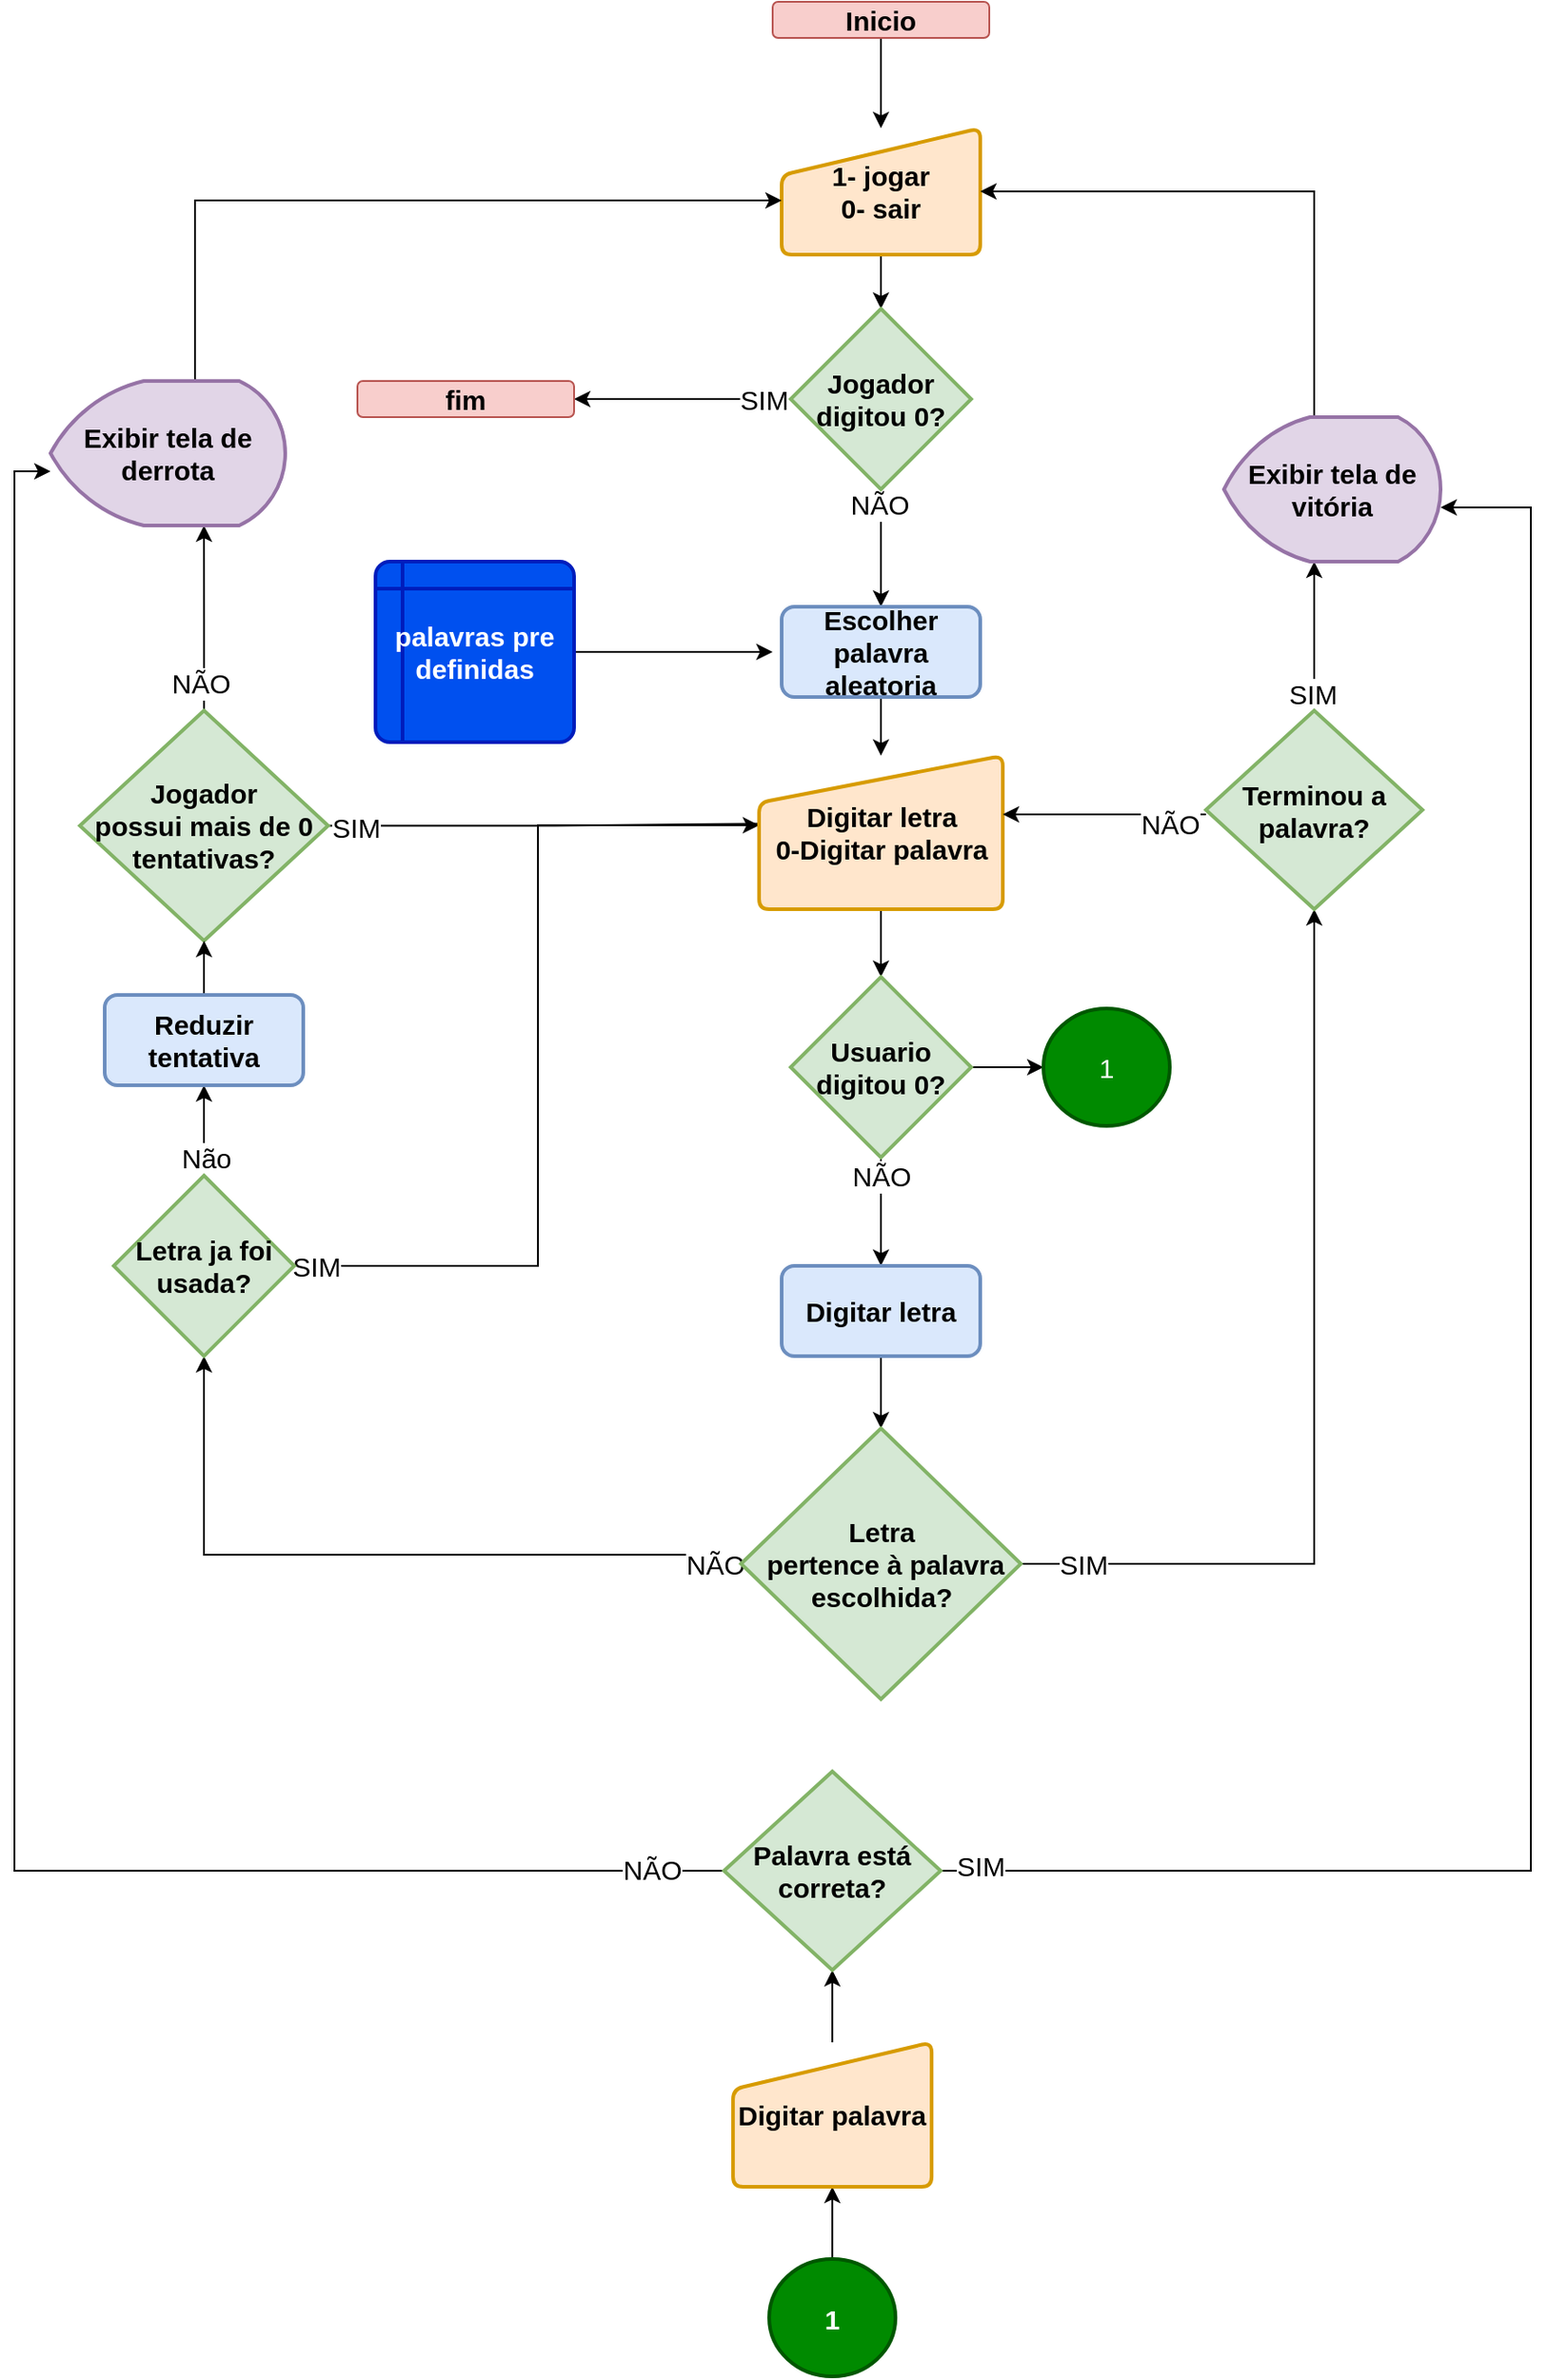 <mxfile compressed="false" version="14.5.1" type="device">
  <diagram id="RN5k4xEkYZH77CK2k7xw" name="Página-1">
    <mxGraphModel dx="2500" dy="967" grid="1" gridSize="10" guides="1" tooltips="1" connect="1" arrows="1" fold="1" page="1" pageScale="1" pageWidth="827" pageHeight="1169" math="0" shadow="0">
      <root>
        <mxCell id="0" />
        <mxCell id="1" parent="0" />
        <mxCell id="deYtAti1Eed8g20W9q_4-53" style="edgeStyle=orthogonalEdgeStyle;rounded=0;orthogonalLoop=1;jettySize=auto;html=1;fontSize=15;" edge="1" parent="1" source="deYtAti1Eed8g20W9q_4-1" target="deYtAti1Eed8g20W9q_4-2">
          <mxGeometry relative="1" as="geometry" />
        </mxCell>
        <mxCell id="deYtAti1Eed8g20W9q_4-1" value="&lt;b style=&quot;font-size: 15px;&quot;&gt;Inicio&lt;/b&gt;" style="rounded=1;whiteSpace=wrap;html=1;fillColor=#f8cecc;strokeColor=#b85450;fontSize=15;" vertex="1" parent="1">
          <mxGeometry x="320" width="120" height="20" as="geometry" />
        </mxCell>
        <mxCell id="deYtAti1Eed8g20W9q_4-56" style="edgeStyle=orthogonalEdgeStyle;rounded=0;orthogonalLoop=1;jettySize=auto;html=1;entryX=0.5;entryY=0;entryDx=0;entryDy=0;entryPerimeter=0;fontSize=15;" edge="1" parent="1" source="deYtAti1Eed8g20W9q_4-2" target="deYtAti1Eed8g20W9q_4-3">
          <mxGeometry relative="1" as="geometry" />
        </mxCell>
        <mxCell id="deYtAti1Eed8g20W9q_4-2" value="&lt;b style=&quot;font-size: 15px;&quot;&gt;1- jogar&lt;br style=&quot;font-size: 15px;&quot;&gt;0- sair&lt;/b&gt;" style="html=1;strokeWidth=2;shape=manualInput;whiteSpace=wrap;rounded=1;size=26;arcSize=11;fillColor=#ffe6cc;strokeColor=#d79b00;fontSize=15;" vertex="1" parent="1">
          <mxGeometry x="325" y="70" width="110" height="70" as="geometry" />
        </mxCell>
        <mxCell id="deYtAti1Eed8g20W9q_4-6" style="edgeStyle=orthogonalEdgeStyle;rounded=0;orthogonalLoop=1;jettySize=auto;html=1;entryX=0.5;entryY=0;entryDx=0;entryDy=0;fontSize=15;" edge="1" parent="1" source="deYtAti1Eed8g20W9q_4-3" target="deYtAti1Eed8g20W9q_4-10">
          <mxGeometry relative="1" as="geometry">
            <mxPoint x="380" y="330" as="targetPoint" />
            <Array as="points" />
          </mxGeometry>
        </mxCell>
        <mxCell id="deYtAti1Eed8g20W9q_4-7" value="NÃO" style="edgeLabel;html=1;align=center;verticalAlign=middle;resizable=0;points=[];fontSize=15;" vertex="1" connectable="0" parent="deYtAti1Eed8g20W9q_4-6">
          <mxGeometry x="-0.756" y="-1" relative="1" as="geometry">
            <mxPoint as="offset" />
          </mxGeometry>
        </mxCell>
        <mxCell id="deYtAti1Eed8g20W9q_4-67" style="edgeStyle=orthogonalEdgeStyle;rounded=0;orthogonalLoop=1;jettySize=auto;html=1;fontSize=15;" edge="1" parent="1" source="deYtAti1Eed8g20W9q_4-3">
          <mxGeometry relative="1" as="geometry">
            <mxPoint x="210" y="220" as="targetPoint" />
          </mxGeometry>
        </mxCell>
        <mxCell id="deYtAti1Eed8g20W9q_4-68" value="SIM" style="edgeLabel;html=1;align=center;verticalAlign=middle;resizable=0;points=[];fontSize=15;" vertex="1" connectable="0" parent="deYtAti1Eed8g20W9q_4-67">
          <mxGeometry x="-0.931" y="3" relative="1" as="geometry">
            <mxPoint x="-11" y="-3" as="offset" />
          </mxGeometry>
        </mxCell>
        <mxCell id="deYtAti1Eed8g20W9q_4-3" value="&lt;b style=&quot;font-size: 15px;&quot;&gt;Jogador digitou 0?&lt;/b&gt;" style="strokeWidth=2;html=1;shape=mxgraph.flowchart.decision;whiteSpace=wrap;fillColor=#d5e8d4;strokeColor=#82b366;fontSize=15;" vertex="1" parent="1">
          <mxGeometry x="330" y="170" width="100" height="100" as="geometry" />
        </mxCell>
        <mxCell id="deYtAti1Eed8g20W9q_4-9" style="edgeStyle=orthogonalEdgeStyle;rounded=0;orthogonalLoop=1;jettySize=auto;html=1;fontSize=15;" edge="1" parent="1" source="deYtAti1Eed8g20W9q_4-8">
          <mxGeometry relative="1" as="geometry">
            <mxPoint x="320" y="360" as="targetPoint" />
          </mxGeometry>
        </mxCell>
        <mxCell id="deYtAti1Eed8g20W9q_4-8" value="&lt;b style=&quot;font-size: 15px;&quot;&gt;palavras pre definidas&lt;/b&gt;" style="shape=internalStorage;whiteSpace=wrap;html=1;dx=15;dy=15;rounded=1;arcSize=8;strokeWidth=2;fillColor=#0050ef;strokeColor=#001DBC;fontColor=#ffffff;fontSize=15;" vertex="1" parent="1">
          <mxGeometry x="100" y="310" width="110" height="100" as="geometry" />
        </mxCell>
        <mxCell id="deYtAti1Eed8g20W9q_4-36" style="edgeStyle=orthogonalEdgeStyle;rounded=0;orthogonalLoop=1;jettySize=auto;html=1;fontSize=15;" edge="1" parent="1" source="deYtAti1Eed8g20W9q_4-10" target="deYtAti1Eed8g20W9q_4-37">
          <mxGeometry relative="1" as="geometry">
            <mxPoint x="380" y="410" as="targetPoint" />
          </mxGeometry>
        </mxCell>
        <mxCell id="deYtAti1Eed8g20W9q_4-10" value="&lt;b style=&quot;font-size: 15px;&quot;&gt;Escolher palavra aleatoria&lt;/b&gt;" style="rounded=1;whiteSpace=wrap;html=1;absoluteArcSize=1;arcSize=14;strokeWidth=2;fillColor=#dae8fc;strokeColor=#6c8ebf;fontSize=15;" vertex="1" parent="1">
          <mxGeometry x="325" y="335" width="110" height="50" as="geometry" />
        </mxCell>
        <mxCell id="deYtAti1Eed8g20W9q_4-12" style="edgeStyle=orthogonalEdgeStyle;rounded=0;orthogonalLoop=1;jettySize=auto;html=1;fontSize=15;" edge="1" parent="1">
          <mxGeometry relative="1" as="geometry">
            <mxPoint x="380" y="540" as="targetPoint" />
            <mxPoint x="380" y="480" as="sourcePoint" />
          </mxGeometry>
        </mxCell>
        <mxCell id="deYtAti1Eed8g20W9q_4-14" style="edgeStyle=orthogonalEdgeStyle;rounded=0;orthogonalLoop=1;jettySize=auto;html=1;entryX=0.5;entryY=0;entryDx=0;entryDy=0;fontSize=15;" edge="1" parent="1" source="deYtAti1Eed8g20W9q_4-13" target="deYtAti1Eed8g20W9q_4-15">
          <mxGeometry relative="1" as="geometry">
            <mxPoint x="380" y="680" as="targetPoint" />
          </mxGeometry>
        </mxCell>
        <mxCell id="deYtAti1Eed8g20W9q_4-39" style="edgeStyle=orthogonalEdgeStyle;rounded=0;orthogonalLoop=1;jettySize=auto;html=1;fontSize=15;" edge="1" parent="1" source="deYtAti1Eed8g20W9q_4-13">
          <mxGeometry relative="1" as="geometry">
            <mxPoint x="470" y="590" as="targetPoint" />
          </mxGeometry>
        </mxCell>
        <mxCell id="deYtAti1Eed8g20W9q_4-13" value="&lt;b style=&quot;font-size: 15px;&quot;&gt;Usuario &lt;br style=&quot;font-size: 15px;&quot;&gt;digitou 0?&lt;/b&gt;" style="strokeWidth=2;html=1;shape=mxgraph.flowchart.decision;whiteSpace=wrap;fillColor=#d5e8d4;strokeColor=#82b366;fontSize=15;" vertex="1" parent="1">
          <mxGeometry x="330" y="540" width="100" height="100" as="geometry" />
        </mxCell>
        <mxCell id="deYtAti1Eed8g20W9q_4-19" style="edgeStyle=orthogonalEdgeStyle;rounded=0;orthogonalLoop=1;jettySize=auto;html=1;entryX=0.5;entryY=0;entryDx=0;entryDy=0;entryPerimeter=0;fontSize=15;" edge="1" parent="1" source="deYtAti1Eed8g20W9q_4-15" target="deYtAti1Eed8g20W9q_4-18">
          <mxGeometry relative="1" as="geometry" />
        </mxCell>
        <mxCell id="deYtAti1Eed8g20W9q_4-15" value="&lt;b style=&quot;font-size: 15px;&quot;&gt;Digitar letra&lt;/b&gt;" style="rounded=1;whiteSpace=wrap;html=1;absoluteArcSize=1;arcSize=14;strokeWidth=2;fillColor=#dae8fc;strokeColor=#6c8ebf;fontSize=15;" vertex="1" parent="1">
          <mxGeometry x="325" y="700" width="110" height="50" as="geometry" />
        </mxCell>
        <mxCell id="deYtAti1Eed8g20W9q_4-17" value="NÃO" style="edgeLabel;html=1;align=center;verticalAlign=middle;resizable=0;points=[];fontSize=15;" vertex="1" connectable="0" parent="1">
          <mxGeometry x="380" y="650" as="geometry" />
        </mxCell>
        <mxCell id="deYtAti1Eed8g20W9q_4-25" style="edgeStyle=orthogonalEdgeStyle;rounded=0;orthogonalLoop=1;jettySize=auto;html=1;entryX=0.5;entryY=1;entryDx=0;entryDy=0;entryPerimeter=0;fontSize=15;" edge="1" parent="1" source="deYtAti1Eed8g20W9q_4-18" target="deYtAti1Eed8g20W9q_4-27">
          <mxGeometry relative="1" as="geometry">
            <mxPoint x="15" y="750" as="targetPoint" />
            <Array as="points">
              <mxPoint x="5" y="860" />
            </Array>
          </mxGeometry>
        </mxCell>
        <mxCell id="deYtAti1Eed8g20W9q_4-26" value="NÃO" style="edgeLabel;html=1;align=center;verticalAlign=middle;resizable=0;points=[];fontSize=15;" vertex="1" connectable="0" parent="deYtAti1Eed8g20W9q_4-25">
          <mxGeometry x="-0.93" y="5" relative="1" as="geometry">
            <mxPoint as="offset" />
          </mxGeometry>
        </mxCell>
        <mxCell id="deYtAti1Eed8g20W9q_4-44" style="edgeStyle=orthogonalEdgeStyle;rounded=0;orthogonalLoop=1;jettySize=auto;html=1;fontSize=15;" edge="1" parent="1" source="deYtAti1Eed8g20W9q_4-18" target="deYtAti1Eed8g20W9q_4-46">
          <mxGeometry relative="1" as="geometry">
            <mxPoint x="610" y="860" as="targetPoint" />
          </mxGeometry>
        </mxCell>
        <mxCell id="deYtAti1Eed8g20W9q_4-45" value="SIM" style="edgeLabel;html=1;align=center;verticalAlign=middle;resizable=0;points=[];fontSize=15;" vertex="1" connectable="0" parent="deYtAti1Eed8g20W9q_4-44">
          <mxGeometry x="-0.704" y="2" relative="1" as="geometry">
            <mxPoint x="-43" y="2" as="offset" />
          </mxGeometry>
        </mxCell>
        <mxCell id="deYtAti1Eed8g20W9q_4-18" value="&lt;b style=&quot;font-size: 15px&quot;&gt;Letra&lt;br&gt;&amp;nbsp;pertence à palavra &lt;br&gt;escolhida?&lt;/b&gt;" style="strokeWidth=2;html=1;shape=mxgraph.flowchart.decision;whiteSpace=wrap;fillColor=#d5e8d4;strokeColor=#82b366;fontSize=15;" vertex="1" parent="1">
          <mxGeometry x="302.5" y="790" width="155" height="150" as="geometry" />
        </mxCell>
        <mxCell id="deYtAti1Eed8g20W9q_4-24" style="edgeStyle=orthogonalEdgeStyle;rounded=0;orthogonalLoop=1;jettySize=auto;html=1;fontSize=15;" edge="1" parent="1">
          <mxGeometry relative="1" as="geometry">
            <mxPoint x="5" y="650" as="sourcePoint" />
            <mxPoint x="5" y="600" as="targetPoint" />
          </mxGeometry>
        </mxCell>
        <mxCell id="deYtAti1Eed8g20W9q_4-28" value="Não" style="edgeLabel;html=1;align=center;verticalAlign=middle;resizable=0;points=[];fontSize=15;" vertex="1" connectable="0" parent="deYtAti1Eed8g20W9q_4-24">
          <mxGeometry x="-0.743" y="-1" relative="1" as="geometry">
            <mxPoint y="-4" as="offset" />
          </mxGeometry>
        </mxCell>
        <mxCell id="deYtAti1Eed8g20W9q_4-31" style="edgeStyle=orthogonalEdgeStyle;rounded=0;orthogonalLoop=1;jettySize=auto;html=1;fontSize=15;" edge="1" parent="1" source="deYtAti1Eed8g20W9q_4-23">
          <mxGeometry relative="1" as="geometry">
            <mxPoint x="325" y="455" as="targetPoint" />
          </mxGeometry>
        </mxCell>
        <mxCell id="deYtAti1Eed8g20W9q_4-32" value="SIM" style="edgeLabel;html=1;align=center;verticalAlign=middle;resizable=0;points=[];fontSize=15;" vertex="1" connectable="0" parent="deYtAti1Eed8g20W9q_4-31">
          <mxGeometry x="-0.881" relative="1" as="geometry">
            <mxPoint as="offset" />
          </mxGeometry>
        </mxCell>
        <mxCell id="deYtAti1Eed8g20W9q_4-33" style="edgeStyle=orthogonalEdgeStyle;rounded=0;orthogonalLoop=1;jettySize=auto;html=1;fontSize=15;" edge="1" parent="1" source="deYtAti1Eed8g20W9q_4-23">
          <mxGeometry relative="1" as="geometry">
            <mxPoint x="5" y="290" as="targetPoint" />
          </mxGeometry>
        </mxCell>
        <mxCell id="deYtAti1Eed8g20W9q_4-34" value="NÃO" style="edgeLabel;html=1;align=center;verticalAlign=middle;resizable=0;points=[];fontSize=15;" vertex="1" connectable="0" parent="deYtAti1Eed8g20W9q_4-33">
          <mxGeometry x="-0.698" y="2" relative="1" as="geometry">
            <mxPoint as="offset" />
          </mxGeometry>
        </mxCell>
        <mxCell id="deYtAti1Eed8g20W9q_4-23" value="&lt;b style=&quot;font-size: 15px;&quot;&gt;Jogador &lt;br style=&quot;font-size: 15px;&quot;&gt;possui mais de 0 tentativas?&lt;/b&gt;" style="strokeWidth=2;html=1;shape=mxgraph.flowchart.decision;whiteSpace=wrap;fillColor=#d5e8d4;strokeColor=#82b366;fontSize=15;" vertex="1" parent="1">
          <mxGeometry x="-63.75" y="392.5" width="137.5" height="127.5" as="geometry" />
        </mxCell>
        <mxCell id="deYtAti1Eed8g20W9q_4-70" style="edgeStyle=orthogonalEdgeStyle;rounded=0;orthogonalLoop=1;jettySize=auto;html=1;fontSize=15;" edge="1" parent="1" source="deYtAti1Eed8g20W9q_4-27" target="deYtAti1Eed8g20W9q_4-37">
          <mxGeometry relative="1" as="geometry">
            <mxPoint x="240" y="470" as="targetPoint" />
            <Array as="points">
              <mxPoint x="190" y="700" />
              <mxPoint x="190" y="456" />
            </Array>
          </mxGeometry>
        </mxCell>
        <mxCell id="deYtAti1Eed8g20W9q_4-71" value="SIM" style="edgeLabel;html=1;align=center;verticalAlign=middle;resizable=0;points=[];fontSize=15;" vertex="1" connectable="0" parent="deYtAti1Eed8g20W9q_4-70">
          <mxGeometry x="-0.86" y="-2" relative="1" as="geometry">
            <mxPoint x="-23.5" y="-2" as="offset" />
          </mxGeometry>
        </mxCell>
        <mxCell id="deYtAti1Eed8g20W9q_4-27" value="&lt;b style=&quot;font-size: 15px;&quot;&gt;Letra ja foi usada?&lt;/b&gt;" style="strokeWidth=2;html=1;shape=mxgraph.flowchart.decision;whiteSpace=wrap;fillColor=#d5e8d4;strokeColor=#82b366;fontSize=15;" vertex="1" parent="1">
          <mxGeometry x="-45" y="650" width="100" height="100" as="geometry" />
        </mxCell>
        <mxCell id="deYtAti1Eed8g20W9q_4-30" style="edgeStyle=orthogonalEdgeStyle;rounded=0;orthogonalLoop=1;jettySize=auto;html=1;fontSize=15;" edge="1" parent="1" source="deYtAti1Eed8g20W9q_4-29" target="deYtAti1Eed8g20W9q_4-23">
          <mxGeometry relative="1" as="geometry" />
        </mxCell>
        <mxCell id="deYtAti1Eed8g20W9q_4-29" value="&lt;b style=&quot;font-size: 15px;&quot;&gt;Reduzir tentativa&lt;/b&gt;" style="rounded=1;whiteSpace=wrap;html=1;absoluteArcSize=1;arcSize=14;strokeWidth=2;fillColor=#dae8fc;strokeColor=#6c8ebf;fontSize=15;" vertex="1" parent="1">
          <mxGeometry x="-50" y="550" width="110" height="50" as="geometry" />
        </mxCell>
        <mxCell id="deYtAti1Eed8g20W9q_4-38" style="edgeStyle=orthogonalEdgeStyle;rounded=0;orthogonalLoop=1;jettySize=auto;html=1;fontSize=15;" edge="1" parent="1" source="deYtAti1Eed8g20W9q_4-35" target="deYtAti1Eed8g20W9q_4-2">
          <mxGeometry relative="1" as="geometry">
            <mxPoint x="280" y="110" as="targetPoint" />
            <Array as="points">
              <mxPoint y="110" />
            </Array>
          </mxGeometry>
        </mxCell>
        <mxCell id="deYtAti1Eed8g20W9q_4-35" value="&lt;b style=&quot;font-size: 15px;&quot;&gt;Exibir tela de derrota&lt;/b&gt;" style="strokeWidth=2;html=1;shape=mxgraph.flowchart.display;whiteSpace=wrap;fillColor=#e1d5e7;strokeColor=#9673a6;fontSize=15;" vertex="1" parent="1">
          <mxGeometry x="-80" y="210" width="130" height="80" as="geometry" />
        </mxCell>
        <mxCell id="deYtAti1Eed8g20W9q_4-37" value="&lt;b style=&quot;font-size: 15px;&quot;&gt;Digitar letra&lt;br style=&quot;font-size: 15px;&quot;&gt;0-Digitar palavra&lt;/b&gt;" style="html=1;strokeWidth=2;shape=manualInput;whiteSpace=wrap;rounded=1;size=26;arcSize=11;fillColor=#ffe6cc;strokeColor=#d79b00;fontSize=15;" vertex="1" parent="1">
          <mxGeometry x="312.5" y="417.5" width="135" height="85" as="geometry" />
        </mxCell>
        <mxCell id="deYtAti1Eed8g20W9q_4-43" value="&lt;span style=&quot;font-weight: normal; font-size: 15px;&quot;&gt;1&lt;/span&gt;" style="strokeWidth=2;html=1;shape=mxgraph.flowchart.start_2;whiteSpace=wrap;fillColor=#008a00;strokeColor=#005700;fontColor=#ffffff;fontStyle=1;fontSize=15;" vertex="1" parent="1">
          <mxGeometry x="470" y="557.5" width="70" height="65" as="geometry" />
        </mxCell>
        <mxCell id="deYtAti1Eed8g20W9q_4-47" style="edgeStyle=orthogonalEdgeStyle;rounded=0;orthogonalLoop=1;jettySize=auto;html=1;fontSize=15;" edge="1" parent="1" source="deYtAti1Eed8g20W9q_4-46" target="deYtAti1Eed8g20W9q_4-37">
          <mxGeometry relative="1" as="geometry">
            <Array as="points">
              <mxPoint x="480" y="450" />
              <mxPoint x="480" y="450" />
            </Array>
          </mxGeometry>
        </mxCell>
        <mxCell id="deYtAti1Eed8g20W9q_4-48" value="NÃO" style="edgeLabel;html=1;align=center;verticalAlign=middle;resizable=0;points=[];fontSize=15;" vertex="1" connectable="0" parent="deYtAti1Eed8g20W9q_4-47">
          <mxGeometry x="-0.324" y="3" relative="1" as="geometry">
            <mxPoint x="17.65" y="1.94" as="offset" />
          </mxGeometry>
        </mxCell>
        <mxCell id="deYtAti1Eed8g20W9q_4-49" style="edgeStyle=orthogonalEdgeStyle;rounded=0;orthogonalLoop=1;jettySize=auto;html=1;fontSize=15;" edge="1" parent="1" source="deYtAti1Eed8g20W9q_4-46">
          <mxGeometry relative="1" as="geometry">
            <mxPoint x="620" y="310" as="targetPoint" />
          </mxGeometry>
        </mxCell>
        <mxCell id="deYtAti1Eed8g20W9q_4-50" value="SIM" style="edgeLabel;html=1;align=center;verticalAlign=middle;resizable=0;points=[];fontSize=15;" vertex="1" connectable="0" parent="deYtAti1Eed8g20W9q_4-49">
          <mxGeometry x="-0.756" y="1" relative="1" as="geometry">
            <mxPoint as="offset" />
          </mxGeometry>
        </mxCell>
        <mxCell id="deYtAti1Eed8g20W9q_4-46" value="&lt;b style=&quot;font-size: 15px;&quot;&gt;Terminou a palavra?&lt;/b&gt;" style="strokeWidth=2;html=1;shape=mxgraph.flowchart.decision;whiteSpace=wrap;fillColor=#d5e8d4;strokeColor=#82b366;fontSize=15;" vertex="1" parent="1">
          <mxGeometry x="560" y="392.5" width="120" height="110" as="geometry" />
        </mxCell>
        <mxCell id="deYtAti1Eed8g20W9q_4-55" style="edgeStyle=orthogonalEdgeStyle;rounded=0;orthogonalLoop=1;jettySize=auto;html=1;entryX=1;entryY=0.5;entryDx=0;entryDy=0;fontSize=15;" edge="1" parent="1" source="deYtAti1Eed8g20W9q_4-54" target="deYtAti1Eed8g20W9q_4-2">
          <mxGeometry relative="1" as="geometry">
            <Array as="points">
              <mxPoint x="620" y="105" />
            </Array>
          </mxGeometry>
        </mxCell>
        <mxCell id="deYtAti1Eed8g20W9q_4-54" value="&lt;b style=&quot;font-size: 15px;&quot;&gt;Exibir tela de vitória&lt;/b&gt;" style="strokeWidth=2;html=1;shape=mxgraph.flowchart.display;whiteSpace=wrap;fillColor=#e1d5e7;strokeColor=#9673a6;fontSize=15;" vertex="1" parent="1">
          <mxGeometry x="570" y="230" width="120" height="80" as="geometry" />
        </mxCell>
        <mxCell id="deYtAti1Eed8g20W9q_4-60" style="edgeStyle=orthogonalEdgeStyle;rounded=0;orthogonalLoop=1;jettySize=auto;html=1;fontSize=15;" edge="1" parent="1" source="deYtAti1Eed8g20W9q_4-57" target="deYtAti1Eed8g20W9q_4-59">
          <mxGeometry relative="1" as="geometry" />
        </mxCell>
        <mxCell id="deYtAti1Eed8g20W9q_4-57" value="&lt;b style=&quot;font-size: 15px;&quot;&gt;1&lt;/b&gt;" style="strokeWidth=2;html=1;shape=mxgraph.flowchart.start_2;whiteSpace=wrap;fillColor=#008a00;strokeColor=#005700;fontColor=#ffffff;fontSize=15;" vertex="1" parent="1">
          <mxGeometry x="318.06" y="1250" width="70" height="65" as="geometry" />
        </mxCell>
        <mxCell id="deYtAti1Eed8g20W9q_4-62" style="edgeStyle=orthogonalEdgeStyle;rounded=0;orthogonalLoop=1;jettySize=auto;html=1;fontSize=15;" edge="1" parent="1" source="deYtAti1Eed8g20W9q_4-59" target="deYtAti1Eed8g20W9q_4-61">
          <mxGeometry relative="1" as="geometry" />
        </mxCell>
        <mxCell id="deYtAti1Eed8g20W9q_4-59" value="&lt;b style=&quot;font-size: 15px;&quot;&gt;Digitar palavra&lt;/b&gt;" style="html=1;strokeWidth=2;shape=manualInput;whiteSpace=wrap;rounded=1;size=26;arcSize=11;fillColor=#ffe6cc;strokeColor=#d79b00;fontSize=15;" vertex="1" parent="1">
          <mxGeometry x="298.06" y="1130" width="110" height="80" as="geometry" />
        </mxCell>
        <mxCell id="deYtAti1Eed8g20W9q_4-63" style="edgeStyle=orthogonalEdgeStyle;rounded=0;orthogonalLoop=1;jettySize=auto;html=1;fontSize=15;" edge="1" parent="1" source="deYtAti1Eed8g20W9q_4-61" target="deYtAti1Eed8g20W9q_4-54">
          <mxGeometry relative="1" as="geometry">
            <Array as="points">
              <mxPoint x="740" y="1035" />
              <mxPoint x="740" y="280" />
            </Array>
          </mxGeometry>
        </mxCell>
        <mxCell id="deYtAti1Eed8g20W9q_4-65" value="SIM" style="edgeLabel;html=1;align=center;verticalAlign=middle;resizable=0;points=[];fontSize=15;" vertex="1" connectable="0" parent="deYtAti1Eed8g20W9q_4-63">
          <mxGeometry x="-0.962" y="3" relative="1" as="geometry">
            <mxPoint as="offset" />
          </mxGeometry>
        </mxCell>
        <mxCell id="deYtAti1Eed8g20W9q_4-64" style="edgeStyle=orthogonalEdgeStyle;rounded=0;orthogonalLoop=1;jettySize=auto;html=1;fontSize=15;" edge="1" parent="1" source="deYtAti1Eed8g20W9q_4-61" target="deYtAti1Eed8g20W9q_4-35">
          <mxGeometry relative="1" as="geometry">
            <Array as="points">
              <mxPoint x="-100" y="1035" />
              <mxPoint x="-100" y="260" />
            </Array>
          </mxGeometry>
        </mxCell>
        <mxCell id="deYtAti1Eed8g20W9q_4-66" value="NÃO" style="edgeLabel;html=1;align=center;verticalAlign=middle;resizable=0;points=[];fontSize=15;" vertex="1" connectable="0" parent="deYtAti1Eed8g20W9q_4-64">
          <mxGeometry x="-0.932" y="-1" relative="1" as="geometry">
            <mxPoint as="offset" />
          </mxGeometry>
        </mxCell>
        <mxCell id="deYtAti1Eed8g20W9q_4-61" value="&lt;b style=&quot;font-size: 15px;&quot;&gt;Palavra está correta?&lt;/b&gt;" style="strokeWidth=2;html=1;shape=mxgraph.flowchart.decision;whiteSpace=wrap;fillColor=#d5e8d4;strokeColor=#82b366;fontSize=15;" vertex="1" parent="1">
          <mxGeometry x="293.06" y="980" width="120" height="110" as="geometry" />
        </mxCell>
        <mxCell id="deYtAti1Eed8g20W9q_4-69" value="&lt;b style=&quot;font-size: 15px;&quot;&gt;fim&lt;/b&gt;" style="rounded=1;whiteSpace=wrap;html=1;fillColor=#f8cecc;strokeColor=#b85450;fontSize=15;" vertex="1" parent="1">
          <mxGeometry x="90" y="210" width="120" height="20" as="geometry" />
        </mxCell>
      </root>
    </mxGraphModel>
  </diagram>
</mxfile>
